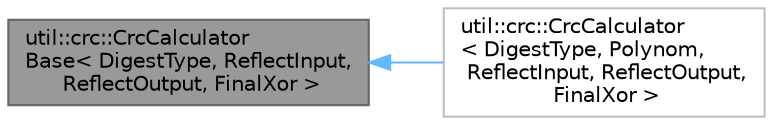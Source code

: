 digraph "util::crc::CrcCalculatorBase&lt; DigestType, ReflectInput, ReflectOutput, FinalXor &gt;"
{
 // LATEX_PDF_SIZE
  bgcolor="transparent";
  edge [fontname=Helvetica,fontsize=10,labelfontname=Helvetica,labelfontsize=10];
  node [fontname=Helvetica,fontsize=10,shape=box,height=0.2,width=0.4];
  rankdir="LR";
  Node1 [id="Node000001",label="util::crc::CrcCalculator\lBase\< DigestType, ReflectInput,\l ReflectOutput, FinalXor \>",height=0.2,width=0.4,color="gray40", fillcolor="grey60", style="filled", fontcolor="black",tooltip=" "];
  Node1 -> Node2 [id="edge1_Node000001_Node000002",dir="back",color="steelblue1",style="solid",tooltip=" "];
  Node2 [id="Node000002",label="util::crc::CrcCalculator\l\< DigestType, Polynom,\l ReflectInput, ReflectOutput,\l FinalXor \>",height=0.2,width=0.4,color="grey75", fillcolor="white", style="filled",URL="$d9/dbb/structutil_1_1crc_1_1CrcCalculator.html",tooltip=" "];
}
